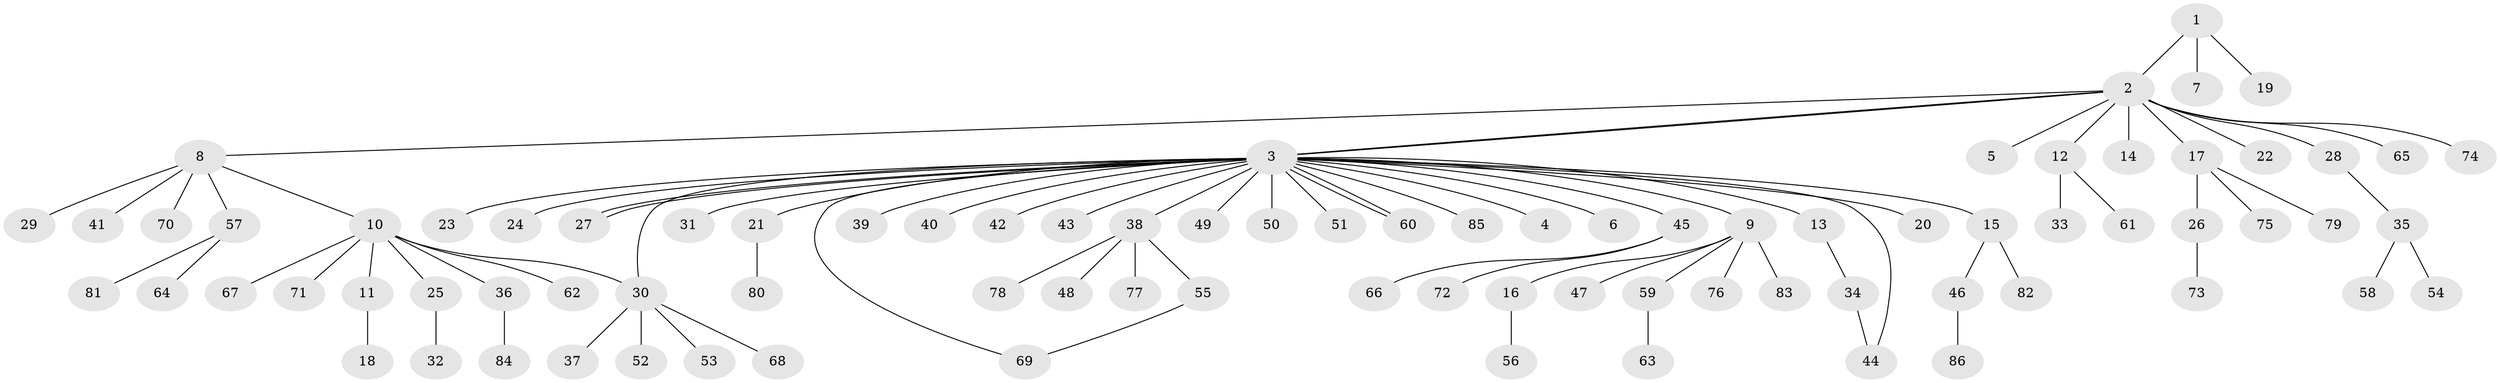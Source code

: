 // Generated by graph-tools (version 1.1) at 2025/26/03/09/25 03:26:02]
// undirected, 86 vertices, 91 edges
graph export_dot {
graph [start="1"]
  node [color=gray90,style=filled];
  1;
  2;
  3;
  4;
  5;
  6;
  7;
  8;
  9;
  10;
  11;
  12;
  13;
  14;
  15;
  16;
  17;
  18;
  19;
  20;
  21;
  22;
  23;
  24;
  25;
  26;
  27;
  28;
  29;
  30;
  31;
  32;
  33;
  34;
  35;
  36;
  37;
  38;
  39;
  40;
  41;
  42;
  43;
  44;
  45;
  46;
  47;
  48;
  49;
  50;
  51;
  52;
  53;
  54;
  55;
  56;
  57;
  58;
  59;
  60;
  61;
  62;
  63;
  64;
  65;
  66;
  67;
  68;
  69;
  70;
  71;
  72;
  73;
  74;
  75;
  76;
  77;
  78;
  79;
  80;
  81;
  82;
  83;
  84;
  85;
  86;
  1 -- 2;
  1 -- 7;
  1 -- 19;
  2 -- 3;
  2 -- 3;
  2 -- 5;
  2 -- 8;
  2 -- 12;
  2 -- 14;
  2 -- 17;
  2 -- 22;
  2 -- 28;
  2 -- 65;
  2 -- 74;
  3 -- 4;
  3 -- 6;
  3 -- 9;
  3 -- 13;
  3 -- 15;
  3 -- 20;
  3 -- 21;
  3 -- 23;
  3 -- 24;
  3 -- 27;
  3 -- 27;
  3 -- 30;
  3 -- 31;
  3 -- 38;
  3 -- 39;
  3 -- 40;
  3 -- 42;
  3 -- 43;
  3 -- 44;
  3 -- 45;
  3 -- 49;
  3 -- 50;
  3 -- 51;
  3 -- 60;
  3 -- 60;
  3 -- 69;
  3 -- 85;
  8 -- 10;
  8 -- 29;
  8 -- 41;
  8 -- 57;
  8 -- 70;
  9 -- 16;
  9 -- 47;
  9 -- 59;
  9 -- 76;
  9 -- 83;
  10 -- 11;
  10 -- 25;
  10 -- 30;
  10 -- 36;
  10 -- 62;
  10 -- 67;
  10 -- 71;
  11 -- 18;
  12 -- 33;
  12 -- 61;
  13 -- 34;
  15 -- 46;
  15 -- 82;
  16 -- 56;
  17 -- 26;
  17 -- 75;
  17 -- 79;
  21 -- 80;
  25 -- 32;
  26 -- 73;
  28 -- 35;
  30 -- 37;
  30 -- 52;
  30 -- 53;
  30 -- 68;
  34 -- 44;
  35 -- 54;
  35 -- 58;
  36 -- 84;
  38 -- 48;
  38 -- 55;
  38 -- 77;
  38 -- 78;
  45 -- 66;
  45 -- 72;
  46 -- 86;
  55 -- 69;
  57 -- 64;
  57 -- 81;
  59 -- 63;
}
